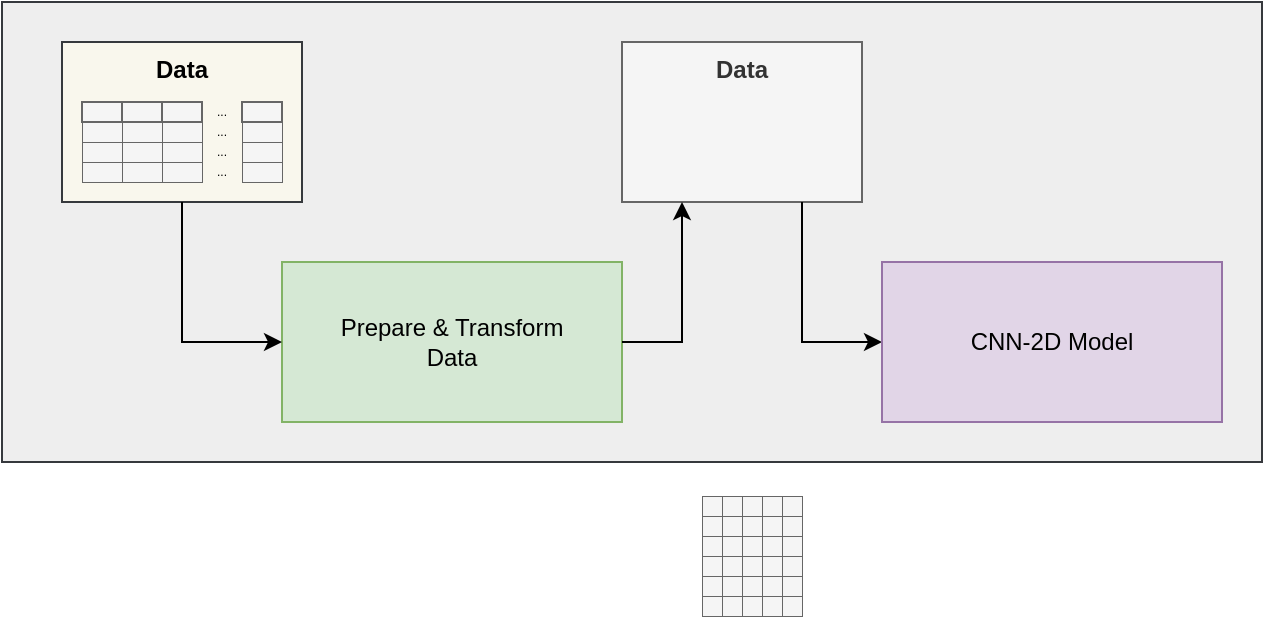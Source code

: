 <mxfile version="22.0.3" type="device">
  <diagram name="Página-1" id="i2mNw5BXTuavugjohQGH">
    <mxGraphModel dx="948" dy="581" grid="1" gridSize="10" guides="1" tooltips="1" connect="1" arrows="1" fold="1" page="1" pageScale="1" pageWidth="827" pageHeight="1169" math="0" shadow="0">
      <root>
        <mxCell id="0" />
        <mxCell id="1" parent="0" />
        <mxCell id="hoTKAHF6jTt6GLiqsa_z-98" value="" style="rounded=0;whiteSpace=wrap;html=1;fillColor=#eeeeee;strokeColor=#36393d;" vertex="1" parent="1">
          <mxGeometry x="50" y="100" width="630" height="230" as="geometry" />
        </mxCell>
        <mxCell id="hoTKAHF6jTt6GLiqsa_z-23" value="" style="group;fillColor=#ffff88;strokeColor=#36393d;" vertex="1" connectable="0" parent="1">
          <mxGeometry x="80" y="120" width="120" height="80" as="geometry" />
        </mxCell>
        <mxCell id="hoTKAHF6jTt6GLiqsa_z-1" value="&lt;b&gt;Data&lt;/b&gt;" style="rounded=0;whiteSpace=wrap;html=1;verticalAlign=top;fillColor=#f9f7ed;strokeColor=#36393d;" vertex="1" parent="hoTKAHF6jTt6GLiqsa_z-23">
          <mxGeometry width="120" height="80" as="geometry" />
        </mxCell>
        <mxCell id="hoTKAHF6jTt6GLiqsa_z-22" value="" style="group" vertex="1" connectable="0" parent="hoTKAHF6jTt6GLiqsa_z-23">
          <mxGeometry x="10" y="30" width="100" height="50" as="geometry" />
        </mxCell>
        <mxCell id="hoTKAHF6jTt6GLiqsa_z-7" value="" style="rounded=0;whiteSpace=wrap;html=1;verticalAlign=top;fillColor=#f5f5f5;fontColor=#333333;strokeColor=#666666;strokeWidth=0.5;" vertex="1" parent="hoTKAHF6jTt6GLiqsa_z-22">
          <mxGeometry y="10" width="20" height="10" as="geometry" />
        </mxCell>
        <mxCell id="hoTKAHF6jTt6GLiqsa_z-8" value="" style="rounded=0;whiteSpace=wrap;html=1;verticalAlign=top;fillColor=#f5f5f5;fontColor=#333333;strokeColor=#666666;strokeWidth=0.5;" vertex="1" parent="hoTKAHF6jTt6GLiqsa_z-22">
          <mxGeometry x="20" y="10" width="20" height="10" as="geometry" />
        </mxCell>
        <mxCell id="hoTKAHF6jTt6GLiqsa_z-9" value="" style="rounded=0;whiteSpace=wrap;html=1;verticalAlign=top;fillColor=#f5f5f5;fontColor=#333333;strokeColor=#666666;strokeWidth=0.5;" vertex="1" parent="hoTKAHF6jTt6GLiqsa_z-22">
          <mxGeometry x="40" y="10" width="20" height="10" as="geometry" />
        </mxCell>
        <mxCell id="hoTKAHF6jTt6GLiqsa_z-11" value="" style="rounded=0;whiteSpace=wrap;html=1;verticalAlign=top;fillColor=#f5f5f5;fontColor=#333333;strokeColor=#666666;strokeWidth=0.5;" vertex="1" parent="hoTKAHF6jTt6GLiqsa_z-22">
          <mxGeometry x="80" y="10" width="20" height="10" as="geometry" />
        </mxCell>
        <mxCell id="hoTKAHF6jTt6GLiqsa_z-2" value="" style="rounded=0;whiteSpace=wrap;html=1;verticalAlign=top;fillColor=#f5f5f5;fontColor=#333333;strokeColor=#666666;strokeWidth=1;" vertex="1" parent="hoTKAHF6jTt6GLiqsa_z-22">
          <mxGeometry width="20" height="10" as="geometry" />
        </mxCell>
        <mxCell id="hoTKAHF6jTt6GLiqsa_z-3" value="" style="rounded=0;whiteSpace=wrap;html=1;verticalAlign=top;fillColor=#f5f5f5;fontColor=#333333;strokeColor=#666666;" vertex="1" parent="hoTKAHF6jTt6GLiqsa_z-22">
          <mxGeometry x="20" width="20" height="10" as="geometry" />
        </mxCell>
        <mxCell id="hoTKAHF6jTt6GLiqsa_z-4" value="" style="rounded=0;whiteSpace=wrap;html=1;verticalAlign=top;fillColor=#f5f5f5;fontColor=#333333;strokeColor=#666666;" vertex="1" parent="hoTKAHF6jTt6GLiqsa_z-22">
          <mxGeometry x="40" width="20" height="10" as="geometry" />
        </mxCell>
        <mxCell id="hoTKAHF6jTt6GLiqsa_z-6" value="" style="rounded=0;whiteSpace=wrap;html=1;verticalAlign=top;fillColor=#f5f5f5;fontColor=#333333;strokeColor=#666666;" vertex="1" parent="hoTKAHF6jTt6GLiqsa_z-22">
          <mxGeometry x="80" width="20" height="10" as="geometry" />
        </mxCell>
        <mxCell id="hoTKAHF6jTt6GLiqsa_z-12" value="" style="rounded=0;whiteSpace=wrap;html=1;verticalAlign=top;fillColor=#f5f5f5;fontColor=#333333;strokeColor=#666666;strokeWidth=0.5;" vertex="1" parent="hoTKAHF6jTt6GLiqsa_z-22">
          <mxGeometry y="20" width="20" height="10" as="geometry" />
        </mxCell>
        <mxCell id="hoTKAHF6jTt6GLiqsa_z-13" value="" style="rounded=0;whiteSpace=wrap;html=1;verticalAlign=top;fillColor=#f5f5f5;fontColor=#333333;strokeColor=#666666;strokeWidth=0.5;" vertex="1" parent="hoTKAHF6jTt6GLiqsa_z-22">
          <mxGeometry x="20" y="20" width="20" height="10" as="geometry" />
        </mxCell>
        <mxCell id="hoTKAHF6jTt6GLiqsa_z-14" value="" style="rounded=0;whiteSpace=wrap;html=1;verticalAlign=top;fillColor=#f5f5f5;fontColor=#333333;strokeColor=#666666;strokeWidth=0.5;" vertex="1" parent="hoTKAHF6jTt6GLiqsa_z-22">
          <mxGeometry x="40" y="20" width="20" height="10" as="geometry" />
        </mxCell>
        <mxCell id="hoTKAHF6jTt6GLiqsa_z-16" value="" style="rounded=0;whiteSpace=wrap;html=1;verticalAlign=top;fillColor=#f5f5f5;fontColor=#333333;strokeColor=#666666;strokeWidth=0.5;" vertex="1" parent="hoTKAHF6jTt6GLiqsa_z-22">
          <mxGeometry x="80" y="20" width="20" height="10" as="geometry" />
        </mxCell>
        <mxCell id="hoTKAHF6jTt6GLiqsa_z-17" value="" style="rounded=0;whiteSpace=wrap;html=1;verticalAlign=top;fillColor=#f5f5f5;fontColor=#333333;strokeColor=#666666;strokeWidth=0.5;" vertex="1" parent="hoTKAHF6jTt6GLiqsa_z-22">
          <mxGeometry y="30" width="20" height="10" as="geometry" />
        </mxCell>
        <mxCell id="hoTKAHF6jTt6GLiqsa_z-18" value="" style="rounded=0;whiteSpace=wrap;html=1;verticalAlign=top;fillColor=#f5f5f5;fontColor=#333333;strokeColor=#666666;strokeWidth=0.5;" vertex="1" parent="hoTKAHF6jTt6GLiqsa_z-22">
          <mxGeometry x="20" y="30" width="20" height="10" as="geometry" />
        </mxCell>
        <mxCell id="hoTKAHF6jTt6GLiqsa_z-19" value="" style="rounded=0;whiteSpace=wrap;html=1;verticalAlign=top;fillColor=#f5f5f5;fontColor=#333333;strokeColor=#666666;strokeWidth=0.5;" vertex="1" parent="hoTKAHF6jTt6GLiqsa_z-22">
          <mxGeometry x="40" y="30" width="20" height="10" as="geometry" />
        </mxCell>
        <mxCell id="hoTKAHF6jTt6GLiqsa_z-21" value="" style="rounded=0;whiteSpace=wrap;html=1;verticalAlign=top;fillColor=#f5f5f5;fontColor=#333333;strokeColor=#666666;strokeWidth=0.5;" vertex="1" parent="hoTKAHF6jTt6GLiqsa_z-22">
          <mxGeometry x="80" y="30" width="20" height="10" as="geometry" />
        </mxCell>
        <mxCell id="hoTKAHF6jTt6GLiqsa_z-50" value="..." style="text;html=1;strokeColor=none;fillColor=none;align=center;verticalAlign=middle;whiteSpace=wrap;rounded=0;fontSize=6;" vertex="1" parent="hoTKAHF6jTt6GLiqsa_z-22">
          <mxGeometry x="40" y="-10" width="60" height="30" as="geometry" />
        </mxCell>
        <mxCell id="hoTKAHF6jTt6GLiqsa_z-51" value="..." style="text;html=1;strokeColor=none;fillColor=none;align=center;verticalAlign=middle;whiteSpace=wrap;rounded=0;fontSize=6;" vertex="1" parent="hoTKAHF6jTt6GLiqsa_z-22">
          <mxGeometry x="40" width="60" height="30" as="geometry" />
        </mxCell>
        <mxCell id="hoTKAHF6jTt6GLiqsa_z-52" value="..." style="text;html=1;strokeColor=none;fillColor=none;align=center;verticalAlign=middle;whiteSpace=wrap;rounded=0;fontSize=6;" vertex="1" parent="hoTKAHF6jTt6GLiqsa_z-22">
          <mxGeometry x="40" y="10" width="60" height="30" as="geometry" />
        </mxCell>
        <mxCell id="hoTKAHF6jTt6GLiqsa_z-53" value="..." style="text;html=1;strokeColor=none;fillColor=none;align=center;verticalAlign=middle;whiteSpace=wrap;rounded=0;fontSize=6;" vertex="1" parent="hoTKAHF6jTt6GLiqsa_z-22">
          <mxGeometry x="40" y="20" width="60" height="30" as="geometry" />
        </mxCell>
        <mxCell id="hoTKAHF6jTt6GLiqsa_z-24" value="Prepare &amp;amp; Transform&lt;br&gt;Data" style="rounded=0;whiteSpace=wrap;html=1;fillColor=#d5e8d4;strokeColor=#82b366;" vertex="1" parent="1">
          <mxGeometry x="190" y="230" width="170" height="80" as="geometry" />
        </mxCell>
        <mxCell id="hoTKAHF6jTt6GLiqsa_z-48" value="&lt;b&gt;Data&lt;/b&gt;" style="rounded=0;whiteSpace=wrap;html=1;verticalAlign=top;fillColor=#f5f5f5;fontColor=#333333;strokeColor=#666666;" vertex="1" parent="1">
          <mxGeometry x="360" y="120" width="120" height="80" as="geometry" />
        </mxCell>
        <mxCell id="hoTKAHF6jTt6GLiqsa_z-49" value="" style="endArrow=classic;html=1;rounded=0;exitX=0.5;exitY=1;exitDx=0;exitDy=0;entryX=0;entryY=0.5;entryDx=0;entryDy=0;" edge="1" parent="1" source="hoTKAHF6jTt6GLiqsa_z-1" target="hoTKAHF6jTt6GLiqsa_z-24">
          <mxGeometry width="50" height="50" relative="1" as="geometry">
            <mxPoint x="360" y="350" as="sourcePoint" />
            <mxPoint x="410" y="300" as="targetPoint" />
            <Array as="points">
              <mxPoint x="140" y="270" />
            </Array>
          </mxGeometry>
        </mxCell>
        <mxCell id="hoTKAHF6jTt6GLiqsa_z-54" value="" style="endArrow=classic;html=1;rounded=0;entryX=0.25;entryY=1;entryDx=0;entryDy=0;exitX=1;exitY=0.5;exitDx=0;exitDy=0;" edge="1" parent="1" source="hoTKAHF6jTt6GLiqsa_z-24" target="hoTKAHF6jTt6GLiqsa_z-48">
          <mxGeometry width="50" height="50" relative="1" as="geometry">
            <mxPoint x="370" y="260" as="sourcePoint" />
            <mxPoint x="450" y="340" as="targetPoint" />
            <Array as="points">
              <mxPoint x="390" y="270" />
            </Array>
          </mxGeometry>
        </mxCell>
        <mxCell id="hoTKAHF6jTt6GLiqsa_z-56" value="" style="endArrow=classic;html=1;rounded=0;exitX=0.75;exitY=1;exitDx=0;exitDy=0;entryX=0;entryY=0.5;entryDx=0;entryDy=0;" edge="1" parent="1" source="hoTKAHF6jTt6GLiqsa_z-48" target="hoTKAHF6jTt6GLiqsa_z-57">
          <mxGeometry width="50" height="50" relative="1" as="geometry">
            <mxPoint x="440" y="310" as="sourcePoint" />
            <mxPoint x="460" y="280" as="targetPoint" />
            <Array as="points">
              <mxPoint x="450" y="270" />
            </Array>
          </mxGeometry>
        </mxCell>
        <mxCell id="hoTKAHF6jTt6GLiqsa_z-57" value="CNN-2D Model" style="rounded=0;whiteSpace=wrap;html=1;fillColor=#e1d5e7;strokeColor=#9673a6;" vertex="1" parent="1">
          <mxGeometry x="490" y="230" width="170" height="80" as="geometry" />
        </mxCell>
        <mxCell id="hoTKAHF6jTt6GLiqsa_z-60" value="" style="rounded=0;whiteSpace=wrap;html=1;verticalAlign=top;fillColor=#f5f5f5;fontColor=#333333;strokeColor=#666666;strokeWidth=0.5;direction=south;" vertex="1" parent="1">
          <mxGeometry x="400" y="347" width="10" height="10" as="geometry" />
        </mxCell>
        <mxCell id="hoTKAHF6jTt6GLiqsa_z-65" value="" style="rounded=0;whiteSpace=wrap;html=1;verticalAlign=top;fillColor=#f5f5f5;fontColor=#333333;strokeColor=#666666;strokeWidth=0.5;direction=south;" vertex="1" parent="1">
          <mxGeometry x="410" y="347" width="10" height="10" as="geometry" />
        </mxCell>
        <mxCell id="hoTKAHF6jTt6GLiqsa_z-66" value="" style="rounded=0;whiteSpace=wrap;html=1;verticalAlign=top;fillColor=#f5f5f5;fontColor=#333333;strokeColor=#666666;strokeWidth=0.5;direction=south;" vertex="1" parent="1">
          <mxGeometry x="420" y="347" width="10" height="10" as="geometry" />
        </mxCell>
        <mxCell id="hoTKAHF6jTt6GLiqsa_z-67" value="" style="rounded=0;whiteSpace=wrap;html=1;verticalAlign=top;fillColor=#f5f5f5;fontColor=#333333;strokeColor=#666666;strokeWidth=0.5;direction=south;" vertex="1" parent="1">
          <mxGeometry x="430" y="347" width="10" height="10" as="geometry" />
        </mxCell>
        <mxCell id="hoTKAHF6jTt6GLiqsa_z-68" value="" style="rounded=0;whiteSpace=wrap;html=1;verticalAlign=top;fillColor=#f5f5f5;fontColor=#333333;strokeColor=#666666;strokeWidth=0.5;direction=south;" vertex="1" parent="1">
          <mxGeometry x="440" y="347" width="10" height="10" as="geometry" />
        </mxCell>
        <mxCell id="hoTKAHF6jTt6GLiqsa_z-69" value="" style="rounded=0;whiteSpace=wrap;html=1;verticalAlign=top;fillColor=#f5f5f5;fontColor=#333333;strokeColor=#666666;strokeWidth=0.5;direction=south;" vertex="1" parent="1">
          <mxGeometry x="400" y="357" width="10" height="10" as="geometry" />
        </mxCell>
        <mxCell id="hoTKAHF6jTt6GLiqsa_z-70" value="" style="rounded=0;whiteSpace=wrap;html=1;verticalAlign=top;fillColor=#f5f5f5;fontColor=#333333;strokeColor=#666666;strokeWidth=0.5;direction=south;" vertex="1" parent="1">
          <mxGeometry x="410" y="357" width="10" height="10" as="geometry" />
        </mxCell>
        <mxCell id="hoTKAHF6jTt6GLiqsa_z-71" value="" style="rounded=0;whiteSpace=wrap;html=1;verticalAlign=top;fillColor=#f5f5f5;fontColor=#333333;strokeColor=#666666;strokeWidth=0.5;direction=south;" vertex="1" parent="1">
          <mxGeometry x="420" y="357" width="10" height="10" as="geometry" />
        </mxCell>
        <mxCell id="hoTKAHF6jTt6GLiqsa_z-72" value="" style="rounded=0;whiteSpace=wrap;html=1;verticalAlign=top;fillColor=#f5f5f5;fontColor=#333333;strokeColor=#666666;strokeWidth=0.5;direction=south;" vertex="1" parent="1">
          <mxGeometry x="430" y="357" width="10" height="10" as="geometry" />
        </mxCell>
        <mxCell id="hoTKAHF6jTt6GLiqsa_z-73" value="" style="rounded=0;whiteSpace=wrap;html=1;verticalAlign=top;fillColor=#f5f5f5;fontColor=#333333;strokeColor=#666666;strokeWidth=0.5;direction=south;" vertex="1" parent="1">
          <mxGeometry x="440" y="357" width="10" height="10" as="geometry" />
        </mxCell>
        <mxCell id="hoTKAHF6jTt6GLiqsa_z-74" value="" style="rounded=0;whiteSpace=wrap;html=1;verticalAlign=top;fillColor=#f5f5f5;fontColor=#333333;strokeColor=#666666;strokeWidth=0.5;direction=south;" vertex="1" parent="1">
          <mxGeometry x="400" y="367" width="10" height="10" as="geometry" />
        </mxCell>
        <mxCell id="hoTKAHF6jTt6GLiqsa_z-75" value="" style="rounded=0;whiteSpace=wrap;html=1;verticalAlign=top;fillColor=#f5f5f5;fontColor=#333333;strokeColor=#666666;strokeWidth=0.5;direction=south;" vertex="1" parent="1">
          <mxGeometry x="410" y="367" width="10" height="10" as="geometry" />
        </mxCell>
        <mxCell id="hoTKAHF6jTt6GLiqsa_z-76" value="" style="rounded=0;whiteSpace=wrap;html=1;verticalAlign=top;fillColor=#f5f5f5;fontColor=#333333;strokeColor=#666666;strokeWidth=0.5;direction=south;" vertex="1" parent="1">
          <mxGeometry x="420" y="367" width="10" height="10" as="geometry" />
        </mxCell>
        <mxCell id="hoTKAHF6jTt6GLiqsa_z-77" value="" style="rounded=0;whiteSpace=wrap;html=1;verticalAlign=top;fillColor=#f5f5f5;fontColor=#333333;strokeColor=#666666;strokeWidth=0.5;direction=south;" vertex="1" parent="1">
          <mxGeometry x="430" y="367" width="10" height="10" as="geometry" />
        </mxCell>
        <mxCell id="hoTKAHF6jTt6GLiqsa_z-78" value="" style="rounded=0;whiteSpace=wrap;html=1;verticalAlign=top;fillColor=#f5f5f5;fontColor=#333333;strokeColor=#666666;strokeWidth=0.5;direction=south;" vertex="1" parent="1">
          <mxGeometry x="440" y="367" width="10" height="10" as="geometry" />
        </mxCell>
        <mxCell id="hoTKAHF6jTt6GLiqsa_z-79" value="" style="rounded=0;whiteSpace=wrap;html=1;verticalAlign=top;fillColor=#f5f5f5;fontColor=#333333;strokeColor=#666666;strokeWidth=0.5;direction=south;" vertex="1" parent="1">
          <mxGeometry x="400" y="377" width="10" height="10" as="geometry" />
        </mxCell>
        <mxCell id="hoTKAHF6jTt6GLiqsa_z-80" value="" style="rounded=0;whiteSpace=wrap;html=1;verticalAlign=top;fillColor=#f5f5f5;fontColor=#333333;strokeColor=#666666;strokeWidth=0.5;direction=south;" vertex="1" parent="1">
          <mxGeometry x="410" y="377" width="10" height="10" as="geometry" />
        </mxCell>
        <mxCell id="hoTKAHF6jTt6GLiqsa_z-81" value="" style="rounded=0;whiteSpace=wrap;html=1;verticalAlign=top;fillColor=#f5f5f5;fontColor=#333333;strokeColor=#666666;strokeWidth=0.5;direction=south;" vertex="1" parent="1">
          <mxGeometry x="420" y="377" width="10" height="10" as="geometry" />
        </mxCell>
        <mxCell id="hoTKAHF6jTt6GLiqsa_z-82" value="" style="rounded=0;whiteSpace=wrap;html=1;verticalAlign=top;fillColor=#f5f5f5;fontColor=#333333;strokeColor=#666666;strokeWidth=0.5;direction=south;" vertex="1" parent="1">
          <mxGeometry x="430" y="377" width="10" height="10" as="geometry" />
        </mxCell>
        <mxCell id="hoTKAHF6jTt6GLiqsa_z-83" value="" style="rounded=0;whiteSpace=wrap;html=1;verticalAlign=top;fillColor=#f5f5f5;fontColor=#333333;strokeColor=#666666;strokeWidth=0.5;direction=south;" vertex="1" parent="1">
          <mxGeometry x="440" y="377" width="10" height="10" as="geometry" />
        </mxCell>
        <mxCell id="hoTKAHF6jTt6GLiqsa_z-84" value="" style="rounded=0;whiteSpace=wrap;html=1;verticalAlign=top;fillColor=#f5f5f5;fontColor=#333333;strokeColor=#666666;strokeWidth=0.5;direction=south;" vertex="1" parent="1">
          <mxGeometry x="400" y="387" width="10" height="10" as="geometry" />
        </mxCell>
        <mxCell id="hoTKAHF6jTt6GLiqsa_z-85" value="" style="rounded=0;whiteSpace=wrap;html=1;verticalAlign=top;fillColor=#f5f5f5;fontColor=#333333;strokeColor=#666666;strokeWidth=0.5;direction=south;" vertex="1" parent="1">
          <mxGeometry x="410" y="387" width="10" height="10" as="geometry" />
        </mxCell>
        <mxCell id="hoTKAHF6jTt6GLiqsa_z-86" value="" style="rounded=0;whiteSpace=wrap;html=1;verticalAlign=top;fillColor=#f5f5f5;fontColor=#333333;strokeColor=#666666;strokeWidth=0.5;direction=south;" vertex="1" parent="1">
          <mxGeometry x="420" y="387" width="10" height="10" as="geometry" />
        </mxCell>
        <mxCell id="hoTKAHF6jTt6GLiqsa_z-87" value="" style="rounded=0;whiteSpace=wrap;html=1;verticalAlign=top;fillColor=#f5f5f5;fontColor=#333333;strokeColor=#666666;strokeWidth=0.5;direction=south;" vertex="1" parent="1">
          <mxGeometry x="430" y="387" width="10" height="10" as="geometry" />
        </mxCell>
        <mxCell id="hoTKAHF6jTt6GLiqsa_z-88" value="" style="rounded=0;whiteSpace=wrap;html=1;verticalAlign=top;fillColor=#f5f5f5;fontColor=#333333;strokeColor=#666666;strokeWidth=0.5;direction=south;" vertex="1" parent="1">
          <mxGeometry x="440" y="387" width="10" height="10" as="geometry" />
        </mxCell>
        <mxCell id="hoTKAHF6jTt6GLiqsa_z-89" value="" style="rounded=0;whiteSpace=wrap;html=1;verticalAlign=top;fillColor=#f5f5f5;fontColor=#333333;strokeColor=#666666;strokeWidth=0.5;direction=south;" vertex="1" parent="1">
          <mxGeometry x="400" y="397" width="10" height="10" as="geometry" />
        </mxCell>
        <mxCell id="hoTKAHF6jTt6GLiqsa_z-90" value="" style="rounded=0;whiteSpace=wrap;html=1;verticalAlign=top;fillColor=#f5f5f5;fontColor=#333333;strokeColor=#666666;strokeWidth=0.5;direction=south;" vertex="1" parent="1">
          <mxGeometry x="410" y="397" width="10" height="10" as="geometry" />
        </mxCell>
        <mxCell id="hoTKAHF6jTt6GLiqsa_z-91" value="" style="rounded=0;whiteSpace=wrap;html=1;verticalAlign=top;fillColor=#f5f5f5;fontColor=#333333;strokeColor=#666666;strokeWidth=0.5;direction=south;" vertex="1" parent="1">
          <mxGeometry x="420" y="397" width="10" height="10" as="geometry" />
        </mxCell>
        <mxCell id="hoTKAHF6jTt6GLiqsa_z-92" value="" style="rounded=0;whiteSpace=wrap;html=1;verticalAlign=top;fillColor=#f5f5f5;fontColor=#333333;strokeColor=#666666;strokeWidth=0.5;direction=south;" vertex="1" parent="1">
          <mxGeometry x="430" y="397" width="10" height="10" as="geometry" />
        </mxCell>
        <mxCell id="hoTKAHF6jTt6GLiqsa_z-93" value="" style="rounded=0;whiteSpace=wrap;html=1;verticalAlign=top;fillColor=#f5f5f5;fontColor=#333333;strokeColor=#666666;strokeWidth=0.5;direction=south;" vertex="1" parent="1">
          <mxGeometry x="440" y="397" width="10" height="10" as="geometry" />
        </mxCell>
      </root>
    </mxGraphModel>
  </diagram>
</mxfile>
